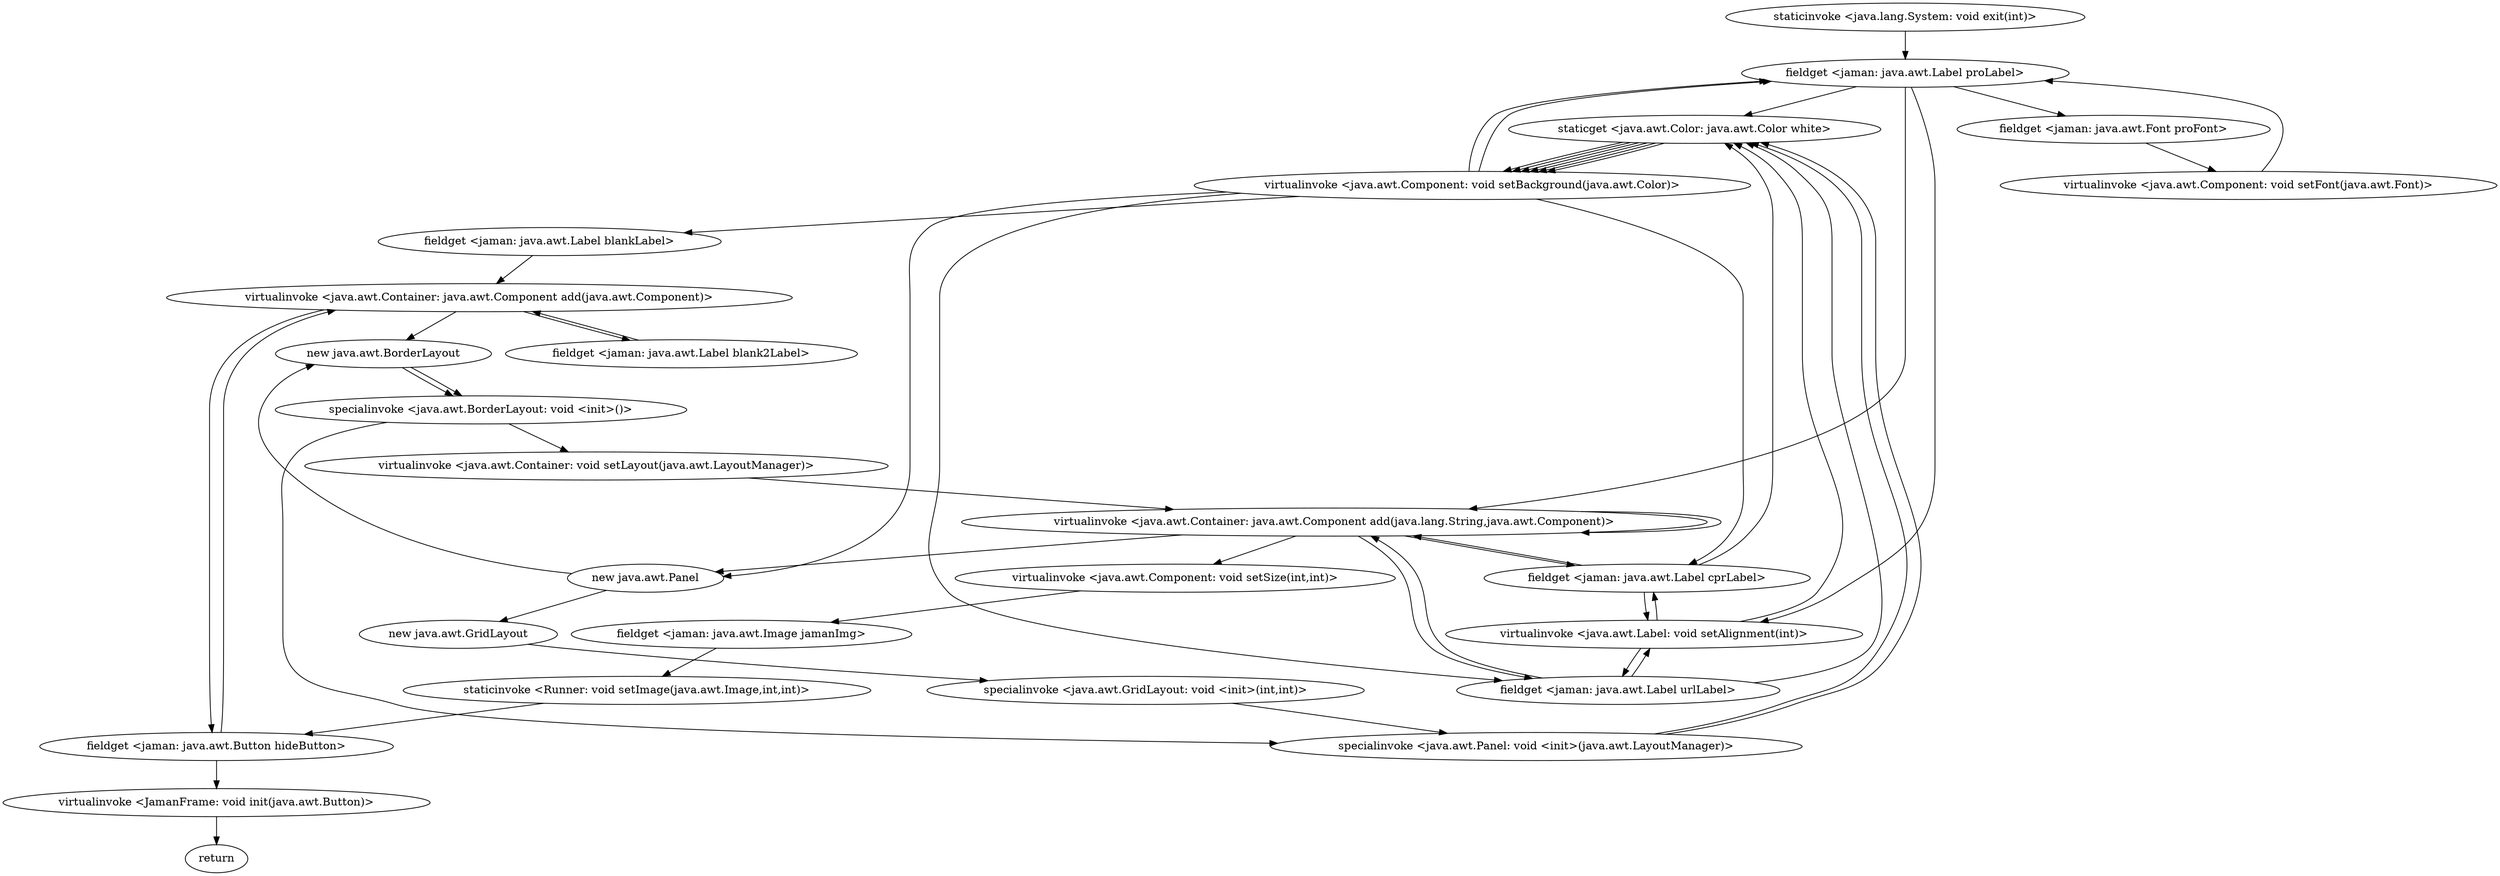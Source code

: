 digraph "" {
"staticinvoke <java.lang.System: void exit(int)>";
 "staticinvoke <java.lang.System: void exit(int)>"->"fieldget <jaman: java.awt.Label proLabel>";
 "fieldget <jaman: java.awt.Label proLabel>"->"staticget <java.awt.Color: java.awt.Color white>";
 "staticget <java.awt.Color: java.awt.Color white>"->"virtualinvoke <java.awt.Component: void setBackground(java.awt.Color)>";
 "virtualinvoke <java.awt.Component: void setBackground(java.awt.Color)>"->"fieldget <jaman: java.awt.Label proLabel>";
 "fieldget <jaman: java.awt.Label proLabel>"->"fieldget <jaman: java.awt.Font proFont>";
 "fieldget <jaman: java.awt.Font proFont>"->"virtualinvoke <java.awt.Component: void setFont(java.awt.Font)>";
 "virtualinvoke <java.awt.Component: void setFont(java.awt.Font)>"->"fieldget <jaman: java.awt.Label proLabel>";
 "fieldget <jaman: java.awt.Label proLabel>"->"virtualinvoke <java.awt.Label: void setAlignment(int)>";
 "virtualinvoke <java.awt.Label: void setAlignment(int)>"->"fieldget <jaman: java.awt.Label cprLabel>";
 "fieldget <jaman: java.awt.Label cprLabel>"->"staticget <java.awt.Color: java.awt.Color white>";
 "staticget <java.awt.Color: java.awt.Color white>"->"virtualinvoke <java.awt.Component: void setBackground(java.awt.Color)>";
 "virtualinvoke <java.awt.Component: void setBackground(java.awt.Color)>"->"fieldget <jaman: java.awt.Label cprLabel>";
 "fieldget <jaman: java.awt.Label cprLabel>"->"virtualinvoke <java.awt.Label: void setAlignment(int)>";
 "virtualinvoke <java.awt.Label: void setAlignment(int)>"->"fieldget <jaman: java.awt.Label urlLabel>";
 "fieldget <jaman: java.awt.Label urlLabel>"->"staticget <java.awt.Color: java.awt.Color white>";
 "staticget <java.awt.Color: java.awt.Color white>"->"virtualinvoke <java.awt.Component: void setBackground(java.awt.Color)>";
 "virtualinvoke <java.awt.Component: void setBackground(java.awt.Color)>"->"fieldget <jaman: java.awt.Label urlLabel>";
 "fieldget <jaman: java.awt.Label urlLabel>"->"virtualinvoke <java.awt.Label: void setAlignment(int)>";
 "virtualinvoke <java.awt.Label: void setAlignment(int)>"->"staticget <java.awt.Color: java.awt.Color white>";
 "staticget <java.awt.Color: java.awt.Color white>"->"virtualinvoke <java.awt.Component: void setBackground(java.awt.Color)>";
 "virtualinvoke <java.awt.Component: void setBackground(java.awt.Color)>"->"new java.awt.Panel";
 "new java.awt.Panel"->"new java.awt.BorderLayout";
 "new java.awt.BorderLayout"->"specialinvoke <java.awt.BorderLayout: void <init>()>";
 "specialinvoke <java.awt.BorderLayout: void <init>()>"->"specialinvoke <java.awt.Panel: void <init>(java.awt.LayoutManager)>";
 "specialinvoke <java.awt.Panel: void <init>(java.awt.LayoutManager)>"->"staticget <java.awt.Color: java.awt.Color white>";
 "staticget <java.awt.Color: java.awt.Color white>"->"virtualinvoke <java.awt.Component: void setBackground(java.awt.Color)>";
 "virtualinvoke <java.awt.Component: void setBackground(java.awt.Color)>"->"fieldget <jaman: java.awt.Label proLabel>";
 "fieldget <jaman: java.awt.Label proLabel>"->"virtualinvoke <java.awt.Container: java.awt.Component add(java.lang.String,java.awt.Component)>";
 "virtualinvoke <java.awt.Container: java.awt.Component add(java.lang.String,java.awt.Component)>"->"fieldget <jaman: java.awt.Label cprLabel>";
 "fieldget <jaman: java.awt.Label cprLabel>"->"virtualinvoke <java.awt.Container: java.awt.Component add(java.lang.String,java.awt.Component)>";
 "virtualinvoke <java.awt.Container: java.awt.Component add(java.lang.String,java.awt.Component)>"->"new java.awt.Panel";
 "new java.awt.Panel"->"new java.awt.GridLayout";
 "new java.awt.GridLayout"->"specialinvoke <java.awt.GridLayout: void <init>(int,int)>";
 "specialinvoke <java.awt.GridLayout: void <init>(int,int)>"->"specialinvoke <java.awt.Panel: void <init>(java.awt.LayoutManager)>";
 "specialinvoke <java.awt.Panel: void <init>(java.awt.LayoutManager)>"->"staticget <java.awt.Color: java.awt.Color white>";
 "staticget <java.awt.Color: java.awt.Color white>"->"virtualinvoke <java.awt.Component: void setBackground(java.awt.Color)>";
 "virtualinvoke <java.awt.Component: void setBackground(java.awt.Color)>"->"fieldget <jaman: java.awt.Label blankLabel>";
 "fieldget <jaman: java.awt.Label blankLabel>"->"virtualinvoke <java.awt.Container: java.awt.Component add(java.awt.Component)>";
 "virtualinvoke <java.awt.Container: java.awt.Component add(java.awt.Component)>"->"fieldget <jaman: java.awt.Button hideButton>";
 "fieldget <jaman: java.awt.Button hideButton>"->"virtualinvoke <java.awt.Container: java.awt.Component add(java.awt.Component)>";
 "virtualinvoke <java.awt.Container: java.awt.Component add(java.awt.Component)>"->"fieldget <jaman: java.awt.Label blank2Label>";
 "fieldget <jaman: java.awt.Label blank2Label>"->"virtualinvoke <java.awt.Container: java.awt.Component add(java.awt.Component)>";
 "virtualinvoke <java.awt.Container: java.awt.Component add(java.awt.Component)>"->"new java.awt.BorderLayout";
 "new java.awt.BorderLayout"->"specialinvoke <java.awt.BorderLayout: void <init>()>";
 "specialinvoke <java.awt.BorderLayout: void <init>()>"->"virtualinvoke <java.awt.Container: void setLayout(java.awt.LayoutManager)>";
 "virtualinvoke <java.awt.Container: void setLayout(java.awt.LayoutManager)>"->"virtualinvoke <java.awt.Container: java.awt.Component add(java.lang.String,java.awt.Component)>";
 "virtualinvoke <java.awt.Container: java.awt.Component add(java.lang.String,java.awt.Component)>"->"virtualinvoke <java.awt.Container: java.awt.Component add(java.lang.String,java.awt.Component)>";
 "virtualinvoke <java.awt.Container: java.awt.Component add(java.lang.String,java.awt.Component)>"->"fieldget <jaman: java.awt.Label urlLabel>";
 "fieldget <jaman: java.awt.Label urlLabel>"->"virtualinvoke <java.awt.Container: java.awt.Component add(java.lang.String,java.awt.Component)>";
 "virtualinvoke <java.awt.Container: java.awt.Component add(java.lang.String,java.awt.Component)>"->"virtualinvoke <java.awt.Component: void setSize(int,int)>";
 "virtualinvoke <java.awt.Component: void setSize(int,int)>"->"fieldget <jaman: java.awt.Image jamanImg>";
 "fieldget <jaman: java.awt.Image jamanImg>"->"staticinvoke <Runner: void setImage(java.awt.Image,int,int)>";
 "staticinvoke <Runner: void setImage(java.awt.Image,int,int)>"->"fieldget <jaman: java.awt.Button hideButton>";
 "fieldget <jaman: java.awt.Button hideButton>"->"virtualinvoke <JamanFrame: void init(java.awt.Button)>";
 "virtualinvoke <JamanFrame: void init(java.awt.Button)>"->"return";
}
